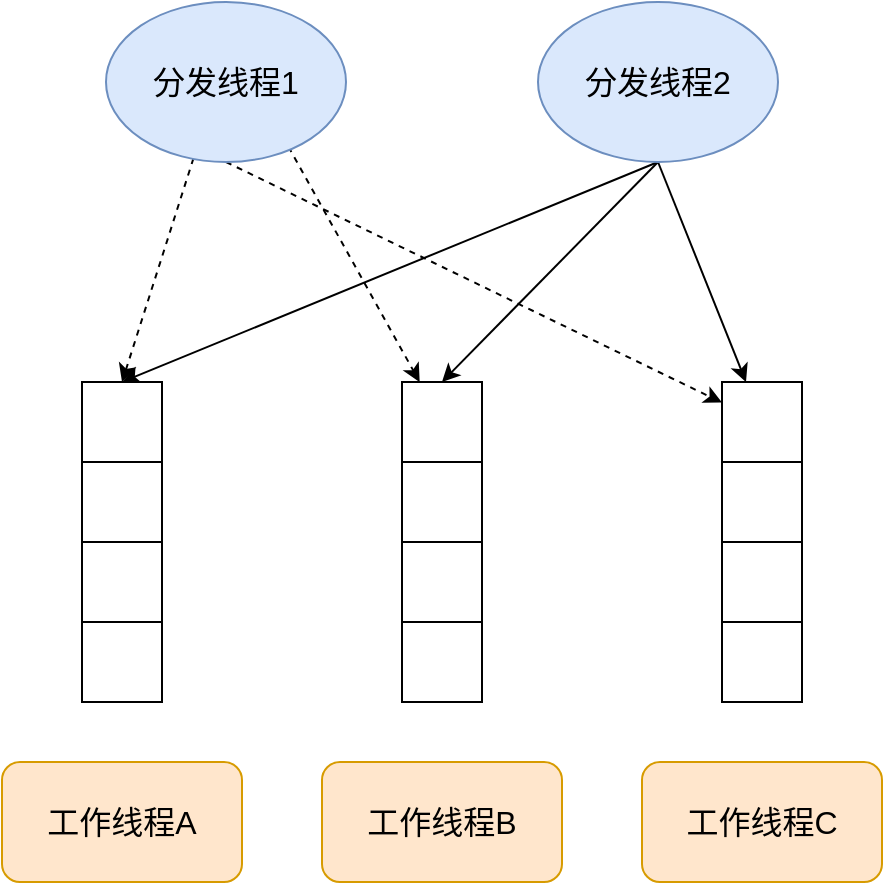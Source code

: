 <mxfile version="14.6.11" type="github">
  <diagram id="UoGNkfEAKLAxKAn6Frxw" name="第 1 页">
    <mxGraphModel dx="946" dy="443" grid="1" gridSize="10" guides="1" tooltips="1" connect="1" arrows="1" fold="1" page="1" pageScale="1" pageWidth="827" pageHeight="1169" math="0" shadow="0">
      <root>
        <mxCell id="0" />
        <mxCell id="1" parent="0" />
        <mxCell id="xM4Qo2fzndsdYVtqKHqX-22" style="rounded=0;orthogonalLoop=1;jettySize=auto;html=1;entryX=0.5;entryY=0;entryDx=0;entryDy=0;dashed=1;" edge="1" parent="1" target="xM4Qo2fzndsdYVtqKHqX-10">
          <mxGeometry relative="1" as="geometry">
            <mxPoint x="354" y="151" as="sourcePoint" />
          </mxGeometry>
        </mxCell>
        <mxCell id="xM4Qo2fzndsdYVtqKHqX-23" style="rounded=0;orthogonalLoop=1;jettySize=auto;html=1;dashed=1;" edge="1" parent="1" target="xM4Qo2fzndsdYVtqKHqX-14">
          <mxGeometry relative="1" as="geometry">
            <mxPoint x="354" y="150" as="sourcePoint" />
          </mxGeometry>
        </mxCell>
        <mxCell id="xM4Qo2fzndsdYVtqKHqX-24" style="rounded=0;orthogonalLoop=1;jettySize=auto;html=1;exitX=0.5;exitY=1;exitDx=0;exitDy=0;dashed=1;" edge="1" parent="1" source="xM4Qo2fzndsdYVtqKHqX-1" target="xM4Qo2fzndsdYVtqKHqX-18">
          <mxGeometry relative="1" as="geometry" />
        </mxCell>
        <mxCell id="xM4Qo2fzndsdYVtqKHqX-1" value="分发线程1" style="ellipse;whiteSpace=wrap;html=1;fontSize=16;fillColor=#dae8fc;strokeColor=#6c8ebf;" vertex="1" parent="1">
          <mxGeometry x="292" y="130" width="120" height="80" as="geometry" />
        </mxCell>
        <mxCell id="xM4Qo2fzndsdYVtqKHqX-25" style="edgeStyle=none;rounded=0;orthogonalLoop=1;jettySize=auto;html=1;entryX=0.5;entryY=0;entryDx=0;entryDy=0;exitX=0.5;exitY=1;exitDx=0;exitDy=0;" edge="1" parent="1" source="xM4Qo2fzndsdYVtqKHqX-2" target="xM4Qo2fzndsdYVtqKHqX-10">
          <mxGeometry relative="1" as="geometry" />
        </mxCell>
        <mxCell id="xM4Qo2fzndsdYVtqKHqX-26" style="edgeStyle=none;rounded=0;orthogonalLoop=1;jettySize=auto;html=1;entryX=0.5;entryY=0;entryDx=0;entryDy=0;exitX=0.5;exitY=1;exitDx=0;exitDy=0;" edge="1" parent="1" source="xM4Qo2fzndsdYVtqKHqX-2" target="xM4Qo2fzndsdYVtqKHqX-14">
          <mxGeometry relative="1" as="geometry" />
        </mxCell>
        <mxCell id="xM4Qo2fzndsdYVtqKHqX-27" style="edgeStyle=none;rounded=0;orthogonalLoop=1;jettySize=auto;html=1;exitX=0.5;exitY=1;exitDx=0;exitDy=0;" edge="1" parent="1" source="xM4Qo2fzndsdYVtqKHqX-2" target="xM4Qo2fzndsdYVtqKHqX-18">
          <mxGeometry relative="1" as="geometry" />
        </mxCell>
        <mxCell id="xM4Qo2fzndsdYVtqKHqX-2" value="分发线程2" style="ellipse;whiteSpace=wrap;html=1;fontSize=16;fillColor=#dae8fc;strokeColor=#6c8ebf;" vertex="1" parent="1">
          <mxGeometry x="508" y="130" width="120" height="80" as="geometry" />
        </mxCell>
        <mxCell id="xM4Qo2fzndsdYVtqKHqX-3" value="工作线程A" style="rounded=1;whiteSpace=wrap;html=1;fontSize=16;fillColor=#ffe6cc;strokeColor=#d79b00;" vertex="1" parent="1">
          <mxGeometry x="240" y="510" width="120" height="60" as="geometry" />
        </mxCell>
        <mxCell id="xM4Qo2fzndsdYVtqKHqX-4" value="工作线程B" style="rounded=1;whiteSpace=wrap;html=1;fontSize=16;fillColor=#ffe6cc;strokeColor=#d79b00;" vertex="1" parent="1">
          <mxGeometry x="400" y="510" width="120" height="60" as="geometry" />
        </mxCell>
        <mxCell id="xM4Qo2fzndsdYVtqKHqX-5" value="工作线程C" style="rounded=1;whiteSpace=wrap;html=1;fontSize=16;fillColor=#ffe6cc;strokeColor=#d79b00;" vertex="1" parent="1">
          <mxGeometry x="560" y="510" width="120" height="60" as="geometry" />
        </mxCell>
        <mxCell id="xM4Qo2fzndsdYVtqKHqX-10" value="" style="rounded=0;whiteSpace=wrap;html=1;" vertex="1" parent="1">
          <mxGeometry x="280" y="320" width="40" height="40" as="geometry" />
        </mxCell>
        <mxCell id="xM4Qo2fzndsdYVtqKHqX-11" value="" style="rounded=0;whiteSpace=wrap;html=1;" vertex="1" parent="1">
          <mxGeometry x="280" y="360" width="40" height="40" as="geometry" />
        </mxCell>
        <mxCell id="xM4Qo2fzndsdYVtqKHqX-12" value="" style="rounded=0;whiteSpace=wrap;html=1;" vertex="1" parent="1">
          <mxGeometry x="280" y="400" width="40" height="40" as="geometry" />
        </mxCell>
        <mxCell id="xM4Qo2fzndsdYVtqKHqX-13" value="" style="rounded=0;whiteSpace=wrap;html=1;" vertex="1" parent="1">
          <mxGeometry x="280" y="440" width="40" height="40" as="geometry" />
        </mxCell>
        <mxCell id="xM4Qo2fzndsdYVtqKHqX-14" value="" style="rounded=0;whiteSpace=wrap;html=1;" vertex="1" parent="1">
          <mxGeometry x="440" y="320" width="40" height="40" as="geometry" />
        </mxCell>
        <mxCell id="xM4Qo2fzndsdYVtqKHqX-15" value="" style="rounded=0;whiteSpace=wrap;html=1;" vertex="1" parent="1">
          <mxGeometry x="440" y="360" width="40" height="40" as="geometry" />
        </mxCell>
        <mxCell id="xM4Qo2fzndsdYVtqKHqX-16" value="" style="rounded=0;whiteSpace=wrap;html=1;" vertex="1" parent="1">
          <mxGeometry x="440" y="400" width="40" height="40" as="geometry" />
        </mxCell>
        <mxCell id="xM4Qo2fzndsdYVtqKHqX-17" value="" style="rounded=0;whiteSpace=wrap;html=1;" vertex="1" parent="1">
          <mxGeometry x="440" y="440" width="40" height="40" as="geometry" />
        </mxCell>
        <mxCell id="xM4Qo2fzndsdYVtqKHqX-18" value="" style="rounded=0;whiteSpace=wrap;html=1;" vertex="1" parent="1">
          <mxGeometry x="600" y="320" width="40" height="40" as="geometry" />
        </mxCell>
        <mxCell id="xM4Qo2fzndsdYVtqKHqX-19" value="" style="rounded=0;whiteSpace=wrap;html=1;" vertex="1" parent="1">
          <mxGeometry x="600" y="360" width="40" height="40" as="geometry" />
        </mxCell>
        <mxCell id="xM4Qo2fzndsdYVtqKHqX-20" value="" style="rounded=0;whiteSpace=wrap;html=1;" vertex="1" parent="1">
          <mxGeometry x="600" y="400" width="40" height="40" as="geometry" />
        </mxCell>
        <mxCell id="xM4Qo2fzndsdYVtqKHqX-21" value="" style="rounded=0;whiteSpace=wrap;html=1;" vertex="1" parent="1">
          <mxGeometry x="600" y="440" width="40" height="40" as="geometry" />
        </mxCell>
      </root>
    </mxGraphModel>
  </diagram>
</mxfile>
